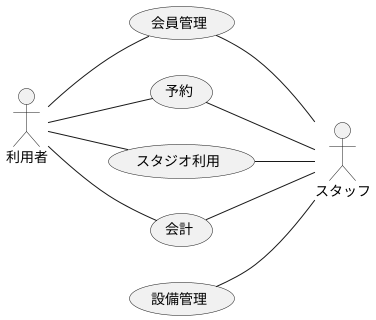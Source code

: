 @startuml BusinessContext

left to right direction

actor 利用者
actor スタッフ

利用者 -- (会員管理)
(会員管理) -- スタッフ

利用者 -- (予約)
(予約) -- スタッフ

利用者 -- (スタジオ利用)
(スタジオ利用) -- スタッフ

利用者 -- (会計)
(会計) -- スタッフ

(設備管理) -- スタッフ

@enduml
